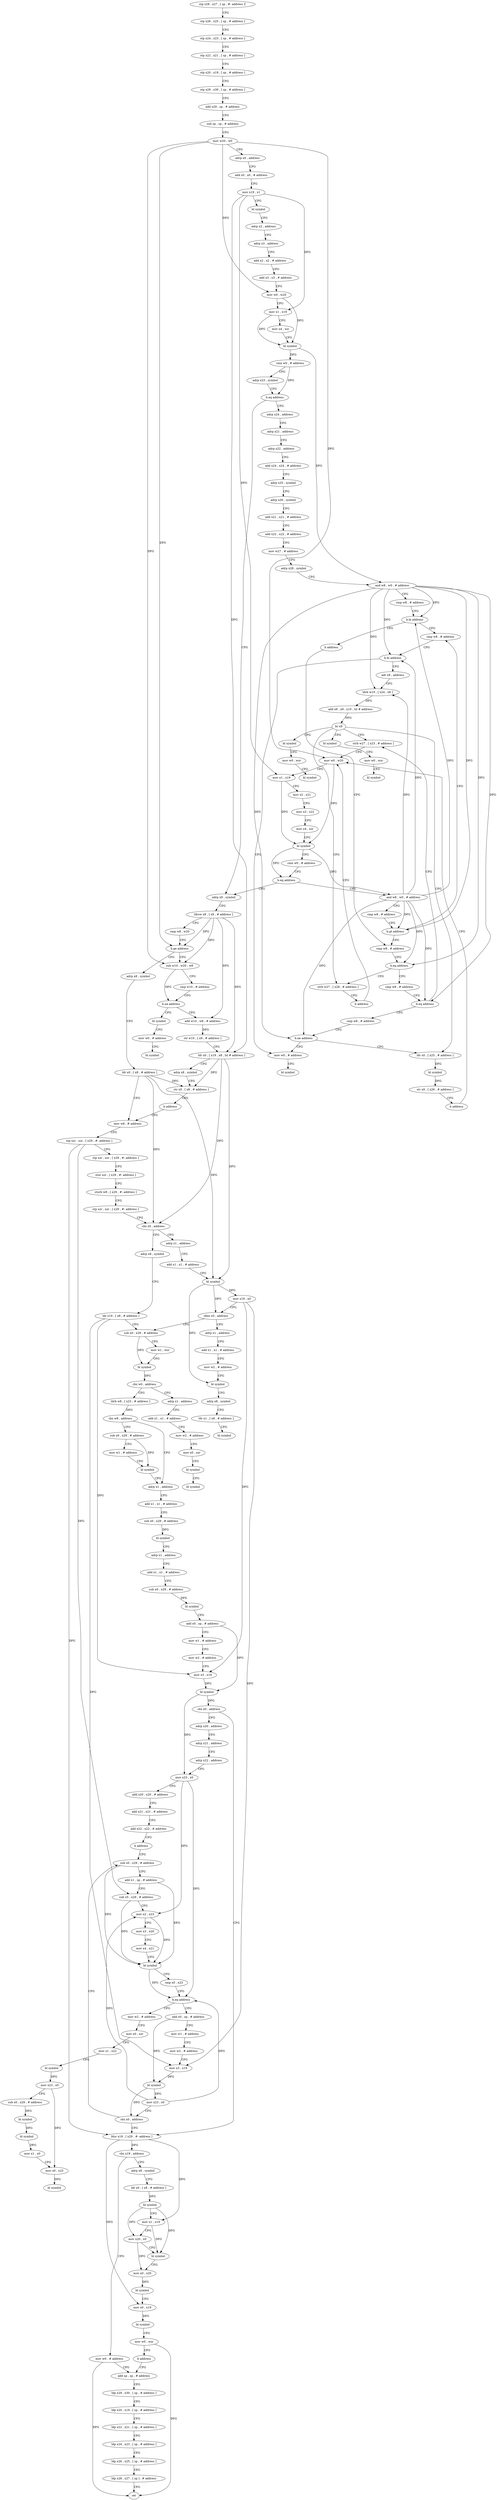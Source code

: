 digraph "func" {
"4214828" [label = "stp x28 , x27 , [ sp , #- address ]!" ]
"4214832" [label = "stp x26 , x25 , [ sp , # address ]" ]
"4214836" [label = "stp x24 , x23 , [ sp , # address ]" ]
"4214840" [label = "stp x22 , x21 , [ sp , # address ]" ]
"4214844" [label = "stp x20 , x19 , [ sp , # address ]" ]
"4214848" [label = "stp x29 , x30 , [ sp , # address ]" ]
"4214852" [label = "add x29 , sp , # address" ]
"4214856" [label = "sub sp , sp , # address" ]
"4214860" [label = "mov w20 , w0" ]
"4214864" [label = "adrp x0 , address" ]
"4214868" [label = "add x0 , x0 , # address" ]
"4214872" [label = "mov x19 , x1" ]
"4214876" [label = "bl symbol" ]
"4214880" [label = "adrp x2 , address" ]
"4214884" [label = "adrp x3 , address" ]
"4214888" [label = "add x2 , x2 , # address" ]
"4214892" [label = "add x3 , x3 , # address" ]
"4214896" [label = "mov w0 , w20" ]
"4214900" [label = "mov x1 , x19" ]
"4214904" [label = "mov x4 , xzr" ]
"4214908" [label = "bl symbol" ]
"4214912" [label = "cmn w0 , # address" ]
"4214916" [label = "adrp x23 , symbol" ]
"4214920" [label = "b.eq address" ]
"4215100" [label = "adrp x9 , symbol" ]
"4214924" [label = "adrp x24 , address" ]
"4215104" [label = "ldrsw x8 , [ x9 , # address ]" ]
"4215108" [label = "cmp w8 , w20" ]
"4215112" [label = "b.ge address" ]
"4215152" [label = "adrp x8 , symbol" ]
"4215116" [label = "sub w10 , w20 , w8" ]
"4214928" [label = "adrp x21 , address" ]
"4214932" [label = "adrp x22 , address" ]
"4214936" [label = "add x24 , x24 , # address" ]
"4214940" [label = "adrp x25 , symbol" ]
"4214944" [label = "adrp x26 , symbol" ]
"4214948" [label = "add x21 , x21 , # address" ]
"4214952" [label = "add x22 , x22 , # address" ]
"4214956" [label = "mov w27 , # address" ]
"4214960" [label = "adrp x28 , symbol" ]
"4214964" [label = "and w8 , w0 , # address" ]
"4214968" [label = "cmp w8 , # address" ]
"4214972" [label = "b.le address" ]
"4215028" [label = "cmp w8 , # address" ]
"4214976" [label = "b address" ]
"4215156" [label = "ldr x0 , [ x8 , # address ]" ]
"4215160" [label = "mov w8 , # address" ]
"4215120" [label = "cmp w10 , # address" ]
"4215124" [label = "b.ne address" ]
"4215648" [label = "bl symbol" ]
"4215128" [label = "add w10 , w8 , # address" ]
"4215032" [label = "b.hi address" ]
"4215640" [label = "mov w0 , # address" ]
"4215036" [label = "adr x9 , address" ]
"4215052" [label = "cmp w8 , # address" ]
"4215256" [label = "adrp x8 , symbol" ]
"4215260" [label = "ldr x19 , [ x8 , # address ]" ]
"4215264" [label = "sub x0 , x29 , # address" ]
"4215188" [label = "adrp x1 , address" ]
"4215192" [label = "add x1 , x1 , # address" ]
"4215196" [label = "bl symbol" ]
"4215200" [label = "mov x19 , x0" ]
"4215204" [label = "cbnz x0 , address" ]
"4215208" [label = "adrp x1 , address" ]
"4215652" [label = "mov w0 , # address" ]
"4215656" [label = "bl symbol" ]
"4215132" [label = "str w10 , [ x9 , # address ]" ]
"4215136" [label = "ldr x0 , [ x19 , x8 , lsl # address ]" ]
"4215140" [label = "adrp x8 , symbol" ]
"4215144" [label = "str x0 , [ x8 , # address ]" ]
"4215148" [label = "b address" ]
"4215644" [label = "bl symbol" ]
"4215040" [label = "ldrb w10 , [ x24 , x8 ]" ]
"4215044" [label = "add x9 , x9 , x10 , lsl # address" ]
"4215048" [label = "br x9" ]
"4214980" [label = "strb w27 , [ x23 , # address ]" ]
"4215076" [label = "ldr x0 , [ x25 , # address ]" ]
"4215092" [label = "strb w27 , [ x28 , # address ]" ]
"4215616" [label = "bl symbol" ]
"4215628" [label = "bl symbol" ]
"4215056" [label = "b.eq address" ]
"4215060" [label = "cmp w8 , # address" ]
"4215304" [label = "ldrb w8 , [ x23 , # address ]" ]
"4215308" [label = "cbz w8 , address" ]
"4215324" [label = "adrp x1 , address" ]
"4215312" [label = "sub x0 , x29 , # address" ]
"4215280" [label = "adrp x1 , address" ]
"4215284" [label = "add x1 , x1 , # address" ]
"4215288" [label = "mov w2 , # address" ]
"4215292" [label = "mov x0 , xzr" ]
"4215296" [label = "bl symbol" ]
"4215300" [label = "bl symbol" ]
"4215268" [label = "mov w1 , wzr" ]
"4215272" [label = "bl symbol" ]
"4215276" [label = "cbz w0 , address" ]
"4215212" [label = "add x1 , x1 , # address" ]
"4215216" [label = "mov w2 , # address" ]
"4215220" [label = "bl symbol" ]
"4215224" [label = "adrp x8 , symbol" ]
"4215228" [label = "ldr x1 , [ x8 , # address ]" ]
"4215232" [label = "bl symbol" ]
"4215164" [label = "stp xzr , xzr , [ x29 , #- address ]" ]
"4215168" [label = "stp xzr , xzr , [ x29 , #- address ]" ]
"4215172" [label = "stur xzr , [ x29 , #- address ]" ]
"4215176" [label = "sturb w8 , [ x29 , #- address ]" ]
"4215180" [label = "stp xzr , xzr , [ x29 , #- address ]" ]
"4215184" [label = "cbz x0 , address" ]
"4214984" [label = "mov w0 , w20" ]
"4215080" [label = "bl symbol" ]
"4215084" [label = "str x0 , [ x26 , # address ]" ]
"4215088" [label = "b address" ]
"4215096" [label = "b address" ]
"4215620" [label = "mov w0 , wzr" ]
"4215624" [label = "bl symbol" ]
"4215632" [label = "mov w0 , wzr" ]
"4215636" [label = "bl symbol" ]
"4215064" [label = "b.eq address" ]
"4215068" [label = "cmp w8 , # address" ]
"4215328" [label = "add x1 , x1 , # address" ]
"4215332" [label = "sub x0 , x29 , # address" ]
"4215336" [label = "bl symbol" ]
"4215340" [label = "adrp x1 , address" ]
"4215344" [label = "add x1 , x1 , # address" ]
"4215348" [label = "sub x0 , x29 , # address" ]
"4215352" [label = "bl symbol" ]
"4215356" [label = "add x0 , sp , # address" ]
"4215360" [label = "mov w1 , # address" ]
"4215364" [label = "mov w2 , # address" ]
"4215368" [label = "mov x3 , x19" ]
"4215372" [label = "bl symbol" ]
"4215376" [label = "cbz x0 , address" ]
"4215524" [label = "ldur x19 , [ x29 , #- address ]" ]
"4215380" [label = "adrp x20 , address" ]
"4215316" [label = "mov w1 , # address" ]
"4215320" [label = "bl symbol" ]
"4215016" [label = "and w8 , w0 , # address" ]
"4215020" [label = "cmp w8 , # address" ]
"4215024" [label = "b.gt address" ]
"4214988" [label = "mov x1 , x19" ]
"4214992" [label = "mov x2 , x21" ]
"4214996" [label = "mov x3 , x22" ]
"4215000" [label = "mov x4 , xzr" ]
"4215004" [label = "bl symbol" ]
"4215008" [label = "cmn w0 , # address" ]
"4215012" [label = "b.eq address" ]
"4215072" [label = "b.ne address" ]
"4215528" [label = "cbz x19 , address" ]
"4215580" [label = "mov w0 , # address" ]
"4215532" [label = "adrp x8 , symbol" ]
"4215384" [label = "adrp x21 , address" ]
"4215388" [label = "adrp x22 , address" ]
"4215392" [label = "mov x23 , x0" ]
"4215396" [label = "add x20 , x20 , # address" ]
"4215400" [label = "add x21 , x21 , # address" ]
"4215404" [label = "add x22 , x22 , # address" ]
"4215408" [label = "b address" ]
"4215440" [label = "sub x0 , x29 , # address" ]
"4215584" [label = "add sp , sp , # address" ]
"4215536" [label = "ldr x0 , [ x8 , # address ]" ]
"4215540" [label = "bl symbol" ]
"4215544" [label = "mov x1 , x19" ]
"4215548" [label = "mov x20 , x0" ]
"4215552" [label = "bl symbol" ]
"4215556" [label = "mov x0 , x20" ]
"4215560" [label = "bl symbol" ]
"4215564" [label = "mov x0 , x19" ]
"4215568" [label = "bl symbol" ]
"4215572" [label = "mov w0 , wzr" ]
"4215576" [label = "b address" ]
"4215444" [label = "add x1 , sp , # address" ]
"4215448" [label = "sub x5 , x29 , # address" ]
"4215452" [label = "mov x2 , x23" ]
"4215456" [label = "mov x3 , x20" ]
"4215460" [label = "mov x4 , x21" ]
"4215464" [label = "bl symbol" ]
"4215468" [label = "cmp x0 , x23" ]
"4215472" [label = "b.eq address" ]
"4215412" [label = "add x0 , sp , # address" ]
"4215476" [label = "mov w2 , # address" ]
"4215588" [label = "ldp x29 , x30 , [ sp , # address ]" ]
"4215592" [label = "ldp x20 , x19 , [ sp , # address ]" ]
"4215596" [label = "ldp x22 , x21 , [ sp , # address ]" ]
"4215600" [label = "ldp x24 , x23 , [ sp , # address ]" ]
"4215604" [label = "ldp x26 , x25 , [ sp , # address ]" ]
"4215608" [label = "ldp x28 , x27 , [ sp ] , # address" ]
"4215612" [label = "ret" ]
"4215416" [label = "mov w1 , # address" ]
"4215420" [label = "mov w2 , # address" ]
"4215424" [label = "mov x3 , x19" ]
"4215428" [label = "bl symbol" ]
"4215432" [label = "mov x23 , x0" ]
"4215436" [label = "cbz x0 , address" ]
"4215480" [label = "mov x0 , xzr" ]
"4215484" [label = "mov x1 , x22" ]
"4215488" [label = "bl symbol" ]
"4215492" [label = "mov x23 , x0" ]
"4215496" [label = "sub x0 , x29 , # address" ]
"4215500" [label = "bl symbol" ]
"4215504" [label = "bl symbol" ]
"4215508" [label = "mov x1 , x0" ]
"4215512" [label = "mov x0 , x23" ]
"4215516" [label = "bl symbol" ]
"4214828" -> "4214832" [ label = "CFG" ]
"4214832" -> "4214836" [ label = "CFG" ]
"4214836" -> "4214840" [ label = "CFG" ]
"4214840" -> "4214844" [ label = "CFG" ]
"4214844" -> "4214848" [ label = "CFG" ]
"4214848" -> "4214852" [ label = "CFG" ]
"4214852" -> "4214856" [ label = "CFG" ]
"4214856" -> "4214860" [ label = "CFG" ]
"4214860" -> "4214864" [ label = "CFG" ]
"4214860" -> "4214896" [ label = "DFG" ]
"4214860" -> "4215112" [ label = "DFG" ]
"4214860" -> "4215116" [ label = "DFG" ]
"4214860" -> "4214984" [ label = "DFG" ]
"4214864" -> "4214868" [ label = "CFG" ]
"4214868" -> "4214872" [ label = "CFG" ]
"4214872" -> "4214876" [ label = "CFG" ]
"4214872" -> "4214900" [ label = "DFG" ]
"4214872" -> "4215136" [ label = "DFG" ]
"4214872" -> "4214988" [ label = "DFG" ]
"4214876" -> "4214880" [ label = "CFG" ]
"4214880" -> "4214884" [ label = "CFG" ]
"4214884" -> "4214888" [ label = "CFG" ]
"4214888" -> "4214892" [ label = "CFG" ]
"4214892" -> "4214896" [ label = "CFG" ]
"4214896" -> "4214900" [ label = "CFG" ]
"4214896" -> "4214908" [ label = "DFG" ]
"4214900" -> "4214904" [ label = "CFG" ]
"4214900" -> "4214908" [ label = "DFG" ]
"4214904" -> "4214908" [ label = "CFG" ]
"4214908" -> "4214912" [ label = "DFG" ]
"4214908" -> "4214964" [ label = "DFG" ]
"4214912" -> "4214916" [ label = "CFG" ]
"4214912" -> "4214920" [ label = "DFG" ]
"4214916" -> "4214920" [ label = "CFG" ]
"4214920" -> "4215100" [ label = "CFG" ]
"4214920" -> "4214924" [ label = "CFG" ]
"4215100" -> "4215104" [ label = "CFG" ]
"4214924" -> "4214928" [ label = "CFG" ]
"4215104" -> "4215108" [ label = "CFG" ]
"4215104" -> "4215112" [ label = "DFG" ]
"4215104" -> "4215116" [ label = "DFG" ]
"4215104" -> "4215128" [ label = "DFG" ]
"4215104" -> "4215136" [ label = "DFG" ]
"4215108" -> "4215112" [ label = "CFG" ]
"4215112" -> "4215152" [ label = "CFG" ]
"4215112" -> "4215116" [ label = "CFG" ]
"4215152" -> "4215156" [ label = "CFG" ]
"4215116" -> "4215120" [ label = "CFG" ]
"4215116" -> "4215124" [ label = "DFG" ]
"4214928" -> "4214932" [ label = "CFG" ]
"4214932" -> "4214936" [ label = "CFG" ]
"4214936" -> "4214940" [ label = "CFG" ]
"4214940" -> "4214944" [ label = "CFG" ]
"4214944" -> "4214948" [ label = "CFG" ]
"4214948" -> "4214952" [ label = "CFG" ]
"4214952" -> "4214956" [ label = "CFG" ]
"4214956" -> "4214960" [ label = "CFG" ]
"4214960" -> "4214964" [ label = "CFG" ]
"4214964" -> "4214968" [ label = "CFG" ]
"4214964" -> "4214972" [ label = "DFG" ]
"4214964" -> "4215032" [ label = "DFG" ]
"4214964" -> "4215040" [ label = "DFG" ]
"4214964" -> "4215056" [ label = "DFG" ]
"4214964" -> "4215064" [ label = "DFG" ]
"4214964" -> "4215072" [ label = "DFG" ]
"4214964" -> "4215024" [ label = "DFG" ]
"4214968" -> "4214972" [ label = "CFG" ]
"4214972" -> "4215028" [ label = "CFG" ]
"4214972" -> "4214976" [ label = "CFG" ]
"4215028" -> "4215032" [ label = "CFG" ]
"4214976" -> "4215052" [ label = "CFG" ]
"4215156" -> "4215160" [ label = "CFG" ]
"4215156" -> "4215184" [ label = "DFG" ]
"4215156" -> "4215144" [ label = "DFG" ]
"4215156" -> "4215196" [ label = "DFG" ]
"4215160" -> "4215164" [ label = "CFG" ]
"4215120" -> "4215124" [ label = "CFG" ]
"4215124" -> "4215648" [ label = "CFG" ]
"4215124" -> "4215128" [ label = "CFG" ]
"4215648" -> "4215652" [ label = "CFG" ]
"4215128" -> "4215132" [ label = "DFG" ]
"4215032" -> "4215640" [ label = "CFG" ]
"4215032" -> "4215036" [ label = "CFG" ]
"4215640" -> "4215644" [ label = "CFG" ]
"4215036" -> "4215040" [ label = "CFG" ]
"4215052" -> "4215056" [ label = "CFG" ]
"4215256" -> "4215260" [ label = "CFG" ]
"4215260" -> "4215264" [ label = "CFG" ]
"4215260" -> "4215368" [ label = "DFG" ]
"4215260" -> "4215424" [ label = "DFG" ]
"4215264" -> "4215268" [ label = "CFG" ]
"4215264" -> "4215272" [ label = "DFG" ]
"4215188" -> "4215192" [ label = "CFG" ]
"4215192" -> "4215196" [ label = "CFG" ]
"4215196" -> "4215200" [ label = "DFG" ]
"4215196" -> "4215204" [ label = "DFG" ]
"4215196" -> "4215220" [ label = "DFG" ]
"4215200" -> "4215204" [ label = "CFG" ]
"4215200" -> "4215368" [ label = "DFG" ]
"4215200" -> "4215424" [ label = "DFG" ]
"4215204" -> "4215264" [ label = "CFG" ]
"4215204" -> "4215208" [ label = "CFG" ]
"4215208" -> "4215212" [ label = "CFG" ]
"4215652" -> "4215656" [ label = "CFG" ]
"4215132" -> "4215136" [ label = "CFG" ]
"4215136" -> "4215140" [ label = "CFG" ]
"4215136" -> "4215184" [ label = "DFG" ]
"4215136" -> "4215144" [ label = "DFG" ]
"4215136" -> "4215196" [ label = "DFG" ]
"4215140" -> "4215144" [ label = "CFG" ]
"4215144" -> "4215148" [ label = "CFG" ]
"4215148" -> "4215160" [ label = "CFG" ]
"4215040" -> "4215044" [ label = "DFG" ]
"4215044" -> "4215048" [ label = "DFG" ]
"4215048" -> "4214980" [ label = "CFG" ]
"4215048" -> "4215076" [ label = "CFG" ]
"4215048" -> "4215092" [ label = "CFG" ]
"4215048" -> "4215616" [ label = "CFG" ]
"4215048" -> "4215628" [ label = "CFG" ]
"4214980" -> "4214984" [ label = "CFG" ]
"4215076" -> "4215080" [ label = "DFG" ]
"4215092" -> "4215096" [ label = "CFG" ]
"4215616" -> "4215620" [ label = "CFG" ]
"4215628" -> "4215632" [ label = "CFG" ]
"4215056" -> "4215092" [ label = "CFG" ]
"4215056" -> "4215060" [ label = "CFG" ]
"4215060" -> "4215064" [ label = "CFG" ]
"4215304" -> "4215308" [ label = "DFG" ]
"4215308" -> "4215324" [ label = "CFG" ]
"4215308" -> "4215312" [ label = "CFG" ]
"4215324" -> "4215328" [ label = "CFG" ]
"4215312" -> "4215316" [ label = "CFG" ]
"4215312" -> "4215320" [ label = "DFG" ]
"4215280" -> "4215284" [ label = "CFG" ]
"4215284" -> "4215288" [ label = "CFG" ]
"4215288" -> "4215292" [ label = "CFG" ]
"4215292" -> "4215296" [ label = "CFG" ]
"4215296" -> "4215300" [ label = "CFG" ]
"4215268" -> "4215272" [ label = "CFG" ]
"4215272" -> "4215276" [ label = "DFG" ]
"4215276" -> "4215304" [ label = "CFG" ]
"4215276" -> "4215280" [ label = "CFG" ]
"4215212" -> "4215216" [ label = "CFG" ]
"4215216" -> "4215220" [ label = "CFG" ]
"4215220" -> "4215224" [ label = "CFG" ]
"4215224" -> "4215228" [ label = "CFG" ]
"4215228" -> "4215232" [ label = "CFG" ]
"4215164" -> "4215168" [ label = "CFG" ]
"4215164" -> "4215524" [ label = "DFG" ]
"4215164" -> "4215448" [ label = "DFG" ]
"4215168" -> "4215172" [ label = "CFG" ]
"4215172" -> "4215176" [ label = "CFG" ]
"4215176" -> "4215180" [ label = "CFG" ]
"4215180" -> "4215184" [ label = "CFG" ]
"4215184" -> "4215256" [ label = "CFG" ]
"4215184" -> "4215188" [ label = "CFG" ]
"4214984" -> "4214988" [ label = "CFG" ]
"4214984" -> "4215004" [ label = "DFG" ]
"4215080" -> "4215084" [ label = "DFG" ]
"4215084" -> "4215088" [ label = "CFG" ]
"4215088" -> "4214984" [ label = "CFG" ]
"4215096" -> "4214984" [ label = "CFG" ]
"4215620" -> "4215624" [ label = "CFG" ]
"4215632" -> "4215636" [ label = "CFG" ]
"4215064" -> "4214980" [ label = "CFG" ]
"4215064" -> "4215068" [ label = "CFG" ]
"4215068" -> "4215072" [ label = "CFG" ]
"4215328" -> "4215332" [ label = "CFG" ]
"4215332" -> "4215336" [ label = "DFG" ]
"4215336" -> "4215340" [ label = "CFG" ]
"4215340" -> "4215344" [ label = "CFG" ]
"4215344" -> "4215348" [ label = "CFG" ]
"4215348" -> "4215352" [ label = "DFG" ]
"4215352" -> "4215356" [ label = "CFG" ]
"4215356" -> "4215360" [ label = "CFG" ]
"4215356" -> "4215372" [ label = "DFG" ]
"4215360" -> "4215364" [ label = "CFG" ]
"4215364" -> "4215368" [ label = "CFG" ]
"4215368" -> "4215372" [ label = "DFG" ]
"4215372" -> "4215376" [ label = "DFG" ]
"4215372" -> "4215392" [ label = "DFG" ]
"4215376" -> "4215524" [ label = "CFG" ]
"4215376" -> "4215380" [ label = "CFG" ]
"4215524" -> "4215528" [ label = "DFG" ]
"4215524" -> "4215544" [ label = "DFG" ]
"4215524" -> "4215564" [ label = "DFG" ]
"4215380" -> "4215384" [ label = "CFG" ]
"4215316" -> "4215320" [ label = "CFG" ]
"4215320" -> "4215324" [ label = "CFG" ]
"4215016" -> "4215020" [ label = "CFG" ]
"4215016" -> "4214972" [ label = "DFG" ]
"4215016" -> "4215032" [ label = "DFG" ]
"4215016" -> "4215040" [ label = "DFG" ]
"4215016" -> "4215056" [ label = "DFG" ]
"4215016" -> "4215064" [ label = "DFG" ]
"4215016" -> "4215072" [ label = "DFG" ]
"4215016" -> "4215024" [ label = "DFG" ]
"4215020" -> "4215024" [ label = "CFG" ]
"4215024" -> "4215052" [ label = "CFG" ]
"4215024" -> "4215028" [ label = "CFG" ]
"4214988" -> "4214992" [ label = "CFG" ]
"4214988" -> "4215004" [ label = "DFG" ]
"4214992" -> "4214996" [ label = "CFG" ]
"4214996" -> "4215000" [ label = "CFG" ]
"4215000" -> "4215004" [ label = "CFG" ]
"4215004" -> "4215008" [ label = "CFG" ]
"4215004" -> "4215012" [ label = "DFG" ]
"4215004" -> "4215016" [ label = "DFG" ]
"4215008" -> "4215012" [ label = "CFG" ]
"4215012" -> "4215100" [ label = "CFG" ]
"4215012" -> "4215016" [ label = "CFG" ]
"4215072" -> "4215640" [ label = "CFG" ]
"4215072" -> "4215076" [ label = "CFG" ]
"4215528" -> "4215580" [ label = "CFG" ]
"4215528" -> "4215532" [ label = "CFG" ]
"4215580" -> "4215584" [ label = "CFG" ]
"4215580" -> "4215612" [ label = "DFG" ]
"4215532" -> "4215536" [ label = "CFG" ]
"4215384" -> "4215388" [ label = "CFG" ]
"4215388" -> "4215392" [ label = "CFG" ]
"4215392" -> "4215396" [ label = "CFG" ]
"4215392" -> "4215452" [ label = "DFG" ]
"4215392" -> "4215472" [ label = "DFG" ]
"4215396" -> "4215400" [ label = "CFG" ]
"4215400" -> "4215404" [ label = "CFG" ]
"4215404" -> "4215408" [ label = "CFG" ]
"4215408" -> "4215440" [ label = "CFG" ]
"4215440" -> "4215444" [ label = "CFG" ]
"4215440" -> "4215464" [ label = "DFG" ]
"4215584" -> "4215588" [ label = "CFG" ]
"4215536" -> "4215540" [ label = "DFG" ]
"4215540" -> "4215544" [ label = "CFG" ]
"4215540" -> "4215548" [ label = "DFG" ]
"4215540" -> "4215552" [ label = "DFG" ]
"4215544" -> "4215548" [ label = "CFG" ]
"4215544" -> "4215552" [ label = "DFG" ]
"4215548" -> "4215552" [ label = "CFG" ]
"4215548" -> "4215556" [ label = "DFG" ]
"4215552" -> "4215556" [ label = "CFG" ]
"4215556" -> "4215560" [ label = "DFG" ]
"4215560" -> "4215564" [ label = "CFG" ]
"4215564" -> "4215568" [ label = "DFG" ]
"4215568" -> "4215572" [ label = "CFG" ]
"4215572" -> "4215576" [ label = "CFG" ]
"4215572" -> "4215612" [ label = "DFG" ]
"4215576" -> "4215584" [ label = "CFG" ]
"4215444" -> "4215448" [ label = "CFG" ]
"4215444" -> "4215464" [ label = "DFG" ]
"4215448" -> "4215452" [ label = "CFG" ]
"4215448" -> "4215464" [ label = "DFG" ]
"4215452" -> "4215456" [ label = "CFG" ]
"4215452" -> "4215464" [ label = "DFG" ]
"4215456" -> "4215460" [ label = "CFG" ]
"4215460" -> "4215464" [ label = "CFG" ]
"4215464" -> "4215468" [ label = "CFG" ]
"4215464" -> "4215472" [ label = "DFG" ]
"4215468" -> "4215472" [ label = "CFG" ]
"4215472" -> "4215412" [ label = "CFG" ]
"4215472" -> "4215476" [ label = "CFG" ]
"4215412" -> "4215416" [ label = "CFG" ]
"4215412" -> "4215428" [ label = "DFG" ]
"4215476" -> "4215480" [ label = "CFG" ]
"4215588" -> "4215592" [ label = "CFG" ]
"4215592" -> "4215596" [ label = "CFG" ]
"4215596" -> "4215600" [ label = "CFG" ]
"4215600" -> "4215604" [ label = "CFG" ]
"4215604" -> "4215608" [ label = "CFG" ]
"4215608" -> "4215612" [ label = "CFG" ]
"4215416" -> "4215420" [ label = "CFG" ]
"4215420" -> "4215424" [ label = "CFG" ]
"4215424" -> "4215428" [ label = "DFG" ]
"4215428" -> "4215432" [ label = "DFG" ]
"4215428" -> "4215436" [ label = "DFG" ]
"4215432" -> "4215436" [ label = "CFG" ]
"4215432" -> "4215452" [ label = "DFG" ]
"4215432" -> "4215472" [ label = "DFG" ]
"4215436" -> "4215524" [ label = "CFG" ]
"4215436" -> "4215440" [ label = "CFG" ]
"4215480" -> "4215484" [ label = "CFG" ]
"4215484" -> "4215488" [ label = "CFG" ]
"4215488" -> "4215492" [ label = "DFG" ]
"4215492" -> "4215496" [ label = "CFG" ]
"4215492" -> "4215512" [ label = "DFG" ]
"4215496" -> "4215500" [ label = "DFG" ]
"4215500" -> "4215504" [ label = "DFG" ]
"4215504" -> "4215508" [ label = "DFG" ]
"4215508" -> "4215512" [ label = "CFG" ]
"4215512" -> "4215516" [ label = "DFG" ]
}
